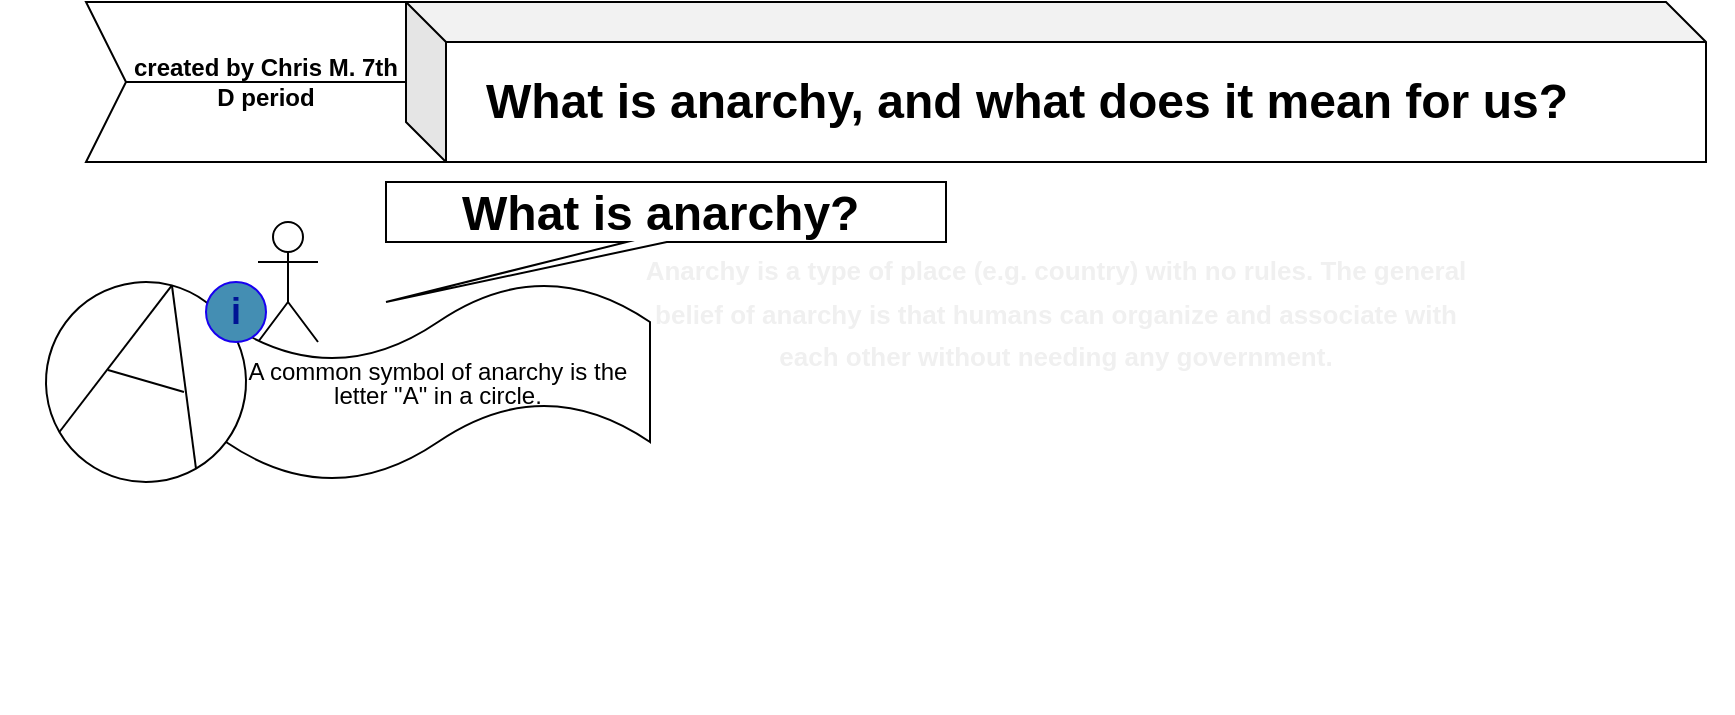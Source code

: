 <mxfile version="18.0.2" type="github">
  <diagram id="Wr9ieiFXXgjbIbM-0Co7" name="Page-1">
    <mxGraphModel dx="1172" dy="521" grid="1" gridSize="10" guides="1" tooltips="1" connect="1" arrows="1" fold="1" page="1" pageScale="1" pageWidth="291" pageHeight="413" math="0" shadow="0">
      <root>
        <mxCell id="0" />
        <mxCell id="1" parent="0" />
        <mxCell id="DWfOjffaAkUqYP_U8kg8-15" value="" style="shape=step;perimeter=stepPerimeter;whiteSpace=wrap;html=1;fixedSize=1;fontFamily=Helvetica;fontSize=18;size=20;" vertex="1" parent="1">
          <mxGeometry width="210" height="80" as="geometry" />
        </mxCell>
        <mxCell id="DWfOjffaAkUqYP_U8kg8-18" value="" style="shape=callout;whiteSpace=wrap;html=1;perimeter=calloutPerimeter;fontFamily=Helvetica;fontSize=18;fontColor=none;strokeColor=default;fillColor=default;position2=0;size=30;position=0.43;" vertex="1" parent="1">
          <mxGeometry x="150" y="90" width="280" height="60" as="geometry" />
        </mxCell>
        <mxCell id="DWfOjffaAkUqYP_U8kg8-1" value="&lt;h1&gt;What is anarchy?&lt;/h1&gt;" style="text;html=1;strokeColor=none;fillColor=none;spacing=5;spacingTop=-20;whiteSpace=wrap;overflow=hidden;rounded=0;" vertex="1" parent="1">
          <mxGeometry x="183" y="86" width="640" height="120" as="geometry" />
        </mxCell>
        <mxCell id="DWfOjffaAkUqYP_U8kg8-6" value="" style="group;rotation=30;direction=south;" vertex="1" connectable="0" parent="1">
          <mxGeometry y="130" width="230" height="180" as="geometry" />
        </mxCell>
        <mxCell id="DWfOjffaAkUqYP_U8kg8-7" value="" style="group;rotation=18;" vertex="1" connectable="0" parent="DWfOjffaAkUqYP_U8kg8-6">
          <mxGeometry x="-20" y="10" width="230" height="180" as="geometry" />
        </mxCell>
        <mxCell id="DWfOjffaAkUqYP_U8kg8-17" value="Actor" style="shape=umlActor;verticalLabelPosition=bottom;verticalAlign=top;html=1;outlineConnect=0;fontFamily=Helvetica;fontSize=18;fontColor=none;strokeColor=default;fillColor=default;noLabel=1;" vertex="1" parent="DWfOjffaAkUqYP_U8kg8-7">
          <mxGeometry x="106" y="-30" width="30" height="60" as="geometry" />
        </mxCell>
        <mxCell id="DWfOjffaAkUqYP_U8kg8-8" value="&lt;p style=&quot;line-height: 1;&quot;&gt;A common symbol of anarchy is the letter &quot;A&quot; in a circle.&lt;/p&gt;" style="shape=tape;html=1;size=0.4;spacing=4;textDirection=ltr;whiteSpace=wrap;horizontal=1;" vertex="1" parent="DWfOjffaAkUqYP_U8kg8-7">
          <mxGeometry x="90" width="212" height="100" as="geometry" />
        </mxCell>
        <mxCell id="DWfOjffaAkUqYP_U8kg8-2" value="" style="ellipse;whiteSpace=wrap;html=1;aspect=fixed;rotation=15;" vertex="1" parent="DWfOjffaAkUqYP_U8kg8-7">
          <mxGeometry width="100" height="100" as="geometry" />
        </mxCell>
        <mxCell id="DWfOjffaAkUqYP_U8kg8-3" value="" style="endArrow=none;html=1;rounded=0;exitX=0;exitY=1;exitDx=0;exitDy=0;entryX=0.5;entryY=0;entryDx=0;entryDy=0;" edge="1" parent="DWfOjffaAkUqYP_U8kg8-7" source="DWfOjffaAkUqYP_U8kg8-2" target="DWfOjffaAkUqYP_U8kg8-2">
          <mxGeometry width="50" height="50" relative="1" as="geometry">
            <mxPoint x="-8" y="76" as="sourcePoint" />
            <mxPoint x="52" y="40" as="targetPoint" />
          </mxGeometry>
        </mxCell>
        <mxCell id="DWfOjffaAkUqYP_U8kg8-4" value="" style="endArrow=none;html=1;rounded=0;exitX=1;exitY=1;exitDx=0;exitDy=0;" edge="1" parent="DWfOjffaAkUqYP_U8kg8-7" source="DWfOjffaAkUqYP_U8kg8-2">
          <mxGeometry width="50" height="50" relative="1" as="geometry">
            <mxPoint x="14" y="87" as="sourcePoint" />
            <mxPoint x="63" y="2" as="targetPoint" />
          </mxGeometry>
        </mxCell>
        <mxCell id="DWfOjffaAkUqYP_U8kg8-5" value="" style="endArrow=none;html=1;rounded=0;" edge="1" parent="DWfOjffaAkUqYP_U8kg8-7">
          <mxGeometry width="50" height="50" relative="1" as="geometry">
            <mxPoint x="69" y="55" as="sourcePoint" />
            <mxPoint x="31" y="44" as="targetPoint" />
          </mxGeometry>
        </mxCell>
        <mxCell id="DWfOjffaAkUqYP_U8kg8-12" value="&lt;span style=&quot;font-size: 18px;&quot;&gt;&lt;font style=&quot;font-size: 18px;&quot;&gt;i&lt;/font&gt;&lt;/span&gt;" style="ellipse;whiteSpace=wrap;html=1;aspect=fixed;fontFamily=Helvetica;fillColor=#448EB3;strokeColor=#1800F0;fontColor=#001494;fontStyle=1;fontSize=18;" vertex="1" parent="DWfOjffaAkUqYP_U8kg8-7">
          <mxGeometry x="80" width="30" height="30" as="geometry" />
        </mxCell>
        <mxCell id="DWfOjffaAkUqYP_U8kg8-14" value="" style="shape=cube;html=1;boundedLbl=1;backgroundOutline=1;darkOpacity=0.05;darkOpacity2=0.1;fontFamily=Helvetica;fontSize=18;whiteSpace=wrap;" vertex="1" parent="1">
          <mxGeometry x="160" width="650" height="80" as="geometry" />
        </mxCell>
        <mxCell id="JPoifFXFvs0oPWxvo5Is-1" value="&lt;h1&gt;What is anarchy, and what does it mean for us?&lt;/h1&gt;" style="text;html=1;strokeColor=none;fillColor=none;spacing=5;spacingTop=-20;whiteSpace=wrap;overflow=hidden;rounded=0;" parent="1" vertex="1">
          <mxGeometry x="195" y="30" width="580" height="120" as="geometry" />
        </mxCell>
        <mxCell id="JPoifFXFvs0oPWxvo5Is-2" value="&lt;b&gt;created by Chris M. 7th D period&lt;/b&gt;" style="text;html=1;strokeColor=none;fillColor=none;align=center;verticalAlign=middle;whiteSpace=wrap;rounded=0;" parent="1" vertex="1">
          <mxGeometry x="20" y="15" width="140" height="50" as="geometry" />
        </mxCell>
        <mxCell id="DWfOjffaAkUqYP_U8kg8-16" value="" style="endArrow=none;html=1;rounded=0;fontFamily=Helvetica;fontSize=18;fontColor=default;exitX=0;exitY=0.5;exitDx=0;exitDy=0;entryX=1;entryY=0.5;entryDx=0;entryDy=0;" edge="1" parent="1" source="JPoifFXFvs0oPWxvo5Is-2" target="JPoifFXFvs0oPWxvo5Is-2">
          <mxGeometry width="50" height="50" relative="1" as="geometry">
            <mxPoint x="20" y="70" as="sourcePoint" />
            <mxPoint x="70" y="20" as="targetPoint" />
          </mxGeometry>
        </mxCell>
        <mxCell id="DWfOjffaAkUqYP_U8kg8-20" value="&lt;span style=&quot;color: rgb(240, 240, 240); text-align: left; line-height: 0.5;&quot;&gt;&lt;font style=&quot;font-size: 13px;&quot;&gt;Anarchy is a type of place (e.g. country) with no rules. The general belief of anarchy is that humans can organize and associate with each other without needing any government.&lt;/font&gt;&lt;/span&gt;" style="text;html=1;strokeColor=none;fillColor=none;align=center;verticalAlign=middle;whiteSpace=wrap;rounded=0;fontFamily=Helvetica;fontSize=18;fontColor=none;fontStyle=1" vertex="1" parent="1">
          <mxGeometry x="270" y="130" width="430" height="50" as="geometry" />
        </mxCell>
      </root>
    </mxGraphModel>
  </diagram>
</mxfile>
